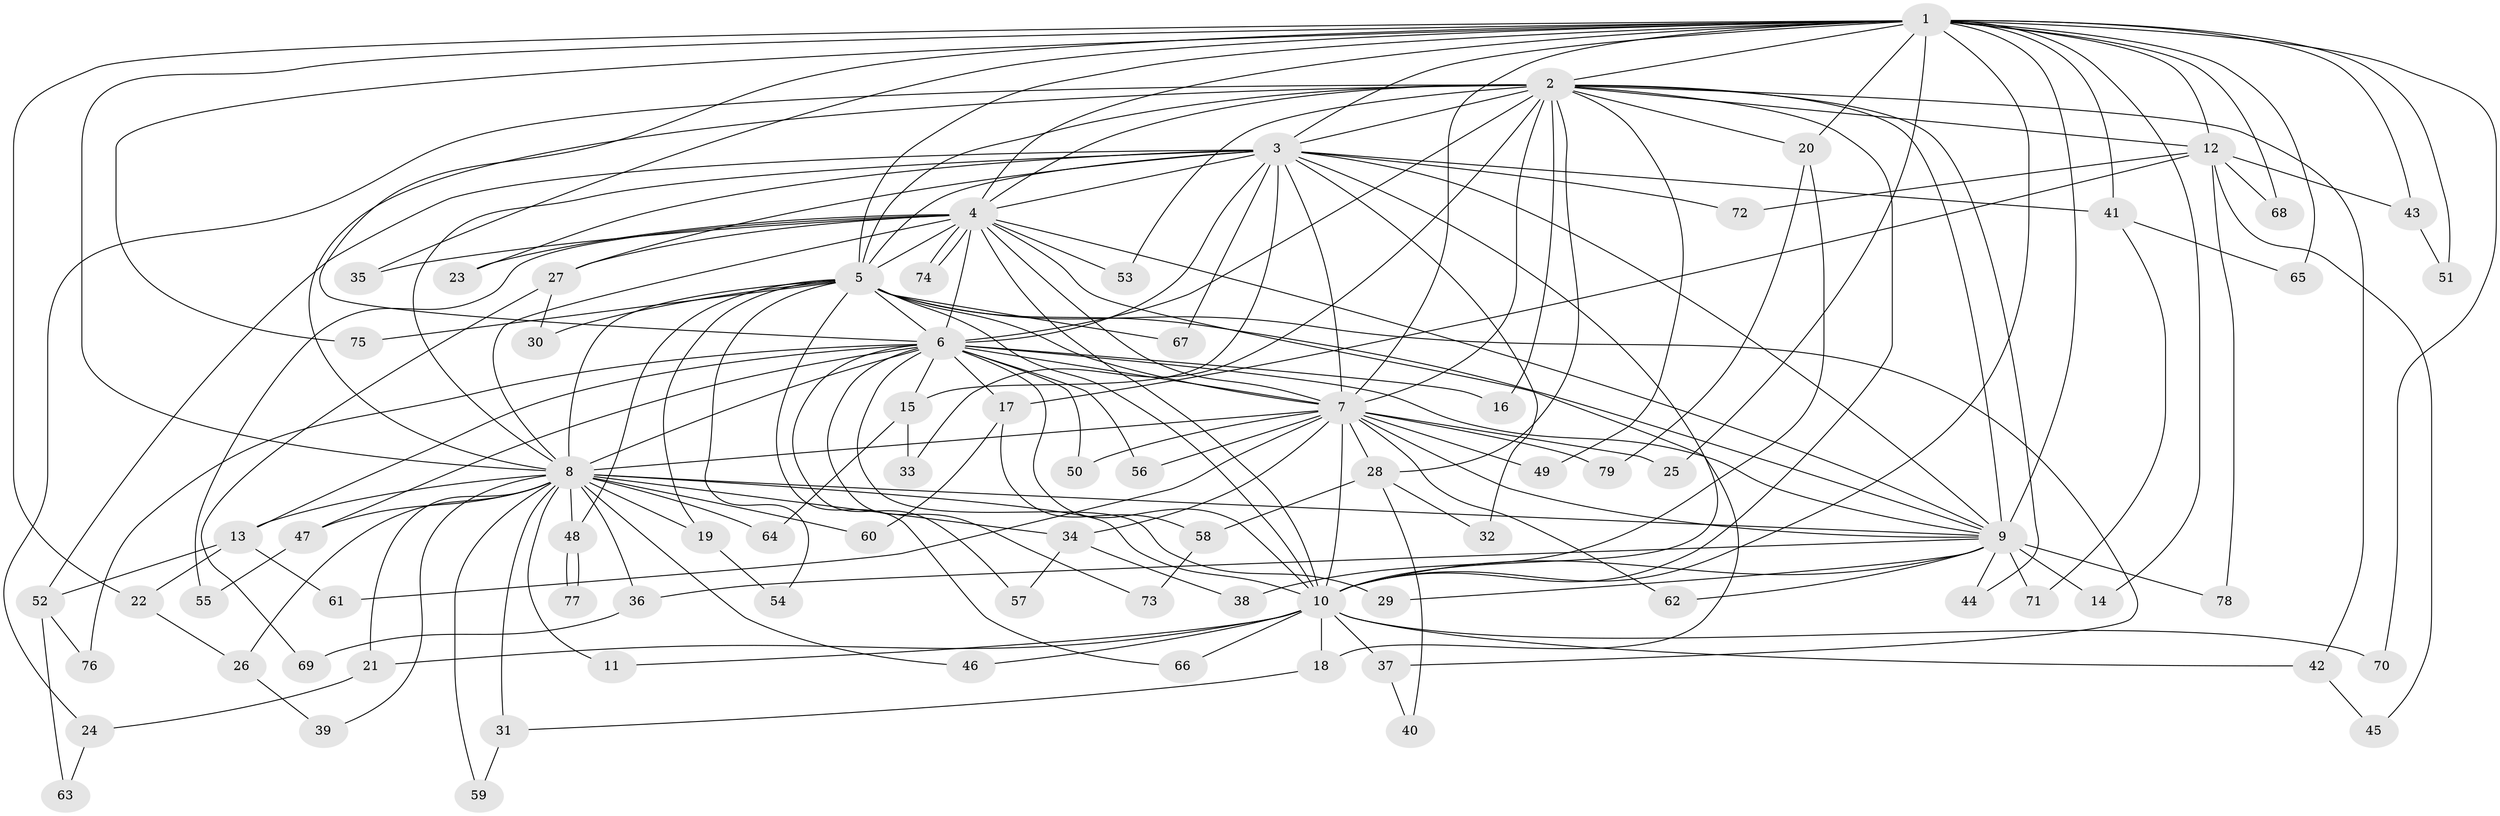 // coarse degree distribution, {13: 0.02127659574468085, 19: 0.02127659574468085, 22: 0.02127659574468085, 1: 0.2765957446808511, 2: 0.425531914893617, 3: 0.1702127659574468, 14: 0.02127659574468085, 5: 0.02127659574468085, 8: 0.02127659574468085}
// Generated by graph-tools (version 1.1) at 2025/47/03/04/25 21:47:05]
// undirected, 79 vertices, 183 edges
graph export_dot {
graph [start="1"]
  node [color=gray90,style=filled];
  1;
  2;
  3;
  4;
  5;
  6;
  7;
  8;
  9;
  10;
  11;
  12;
  13;
  14;
  15;
  16;
  17;
  18;
  19;
  20;
  21;
  22;
  23;
  24;
  25;
  26;
  27;
  28;
  29;
  30;
  31;
  32;
  33;
  34;
  35;
  36;
  37;
  38;
  39;
  40;
  41;
  42;
  43;
  44;
  45;
  46;
  47;
  48;
  49;
  50;
  51;
  52;
  53;
  54;
  55;
  56;
  57;
  58;
  59;
  60;
  61;
  62;
  63;
  64;
  65;
  66;
  67;
  68;
  69;
  70;
  71;
  72;
  73;
  74;
  75;
  76;
  77;
  78;
  79;
  1 -- 2;
  1 -- 3;
  1 -- 4;
  1 -- 5;
  1 -- 6;
  1 -- 7;
  1 -- 8;
  1 -- 9;
  1 -- 10;
  1 -- 12;
  1 -- 14;
  1 -- 20;
  1 -- 22;
  1 -- 25;
  1 -- 35;
  1 -- 41;
  1 -- 43;
  1 -- 51;
  1 -- 65;
  1 -- 68;
  1 -- 70;
  1 -- 75;
  2 -- 3;
  2 -- 4;
  2 -- 5;
  2 -- 6;
  2 -- 7;
  2 -- 8;
  2 -- 9;
  2 -- 10;
  2 -- 12;
  2 -- 16;
  2 -- 20;
  2 -- 24;
  2 -- 28;
  2 -- 33;
  2 -- 42;
  2 -- 44;
  2 -- 49;
  2 -- 53;
  3 -- 4;
  3 -- 5;
  3 -- 6;
  3 -- 7;
  3 -- 8;
  3 -- 9;
  3 -- 10;
  3 -- 15;
  3 -- 23;
  3 -- 27;
  3 -- 32;
  3 -- 41;
  3 -- 52;
  3 -- 67;
  3 -- 72;
  4 -- 5;
  4 -- 6;
  4 -- 7;
  4 -- 8;
  4 -- 9;
  4 -- 10;
  4 -- 18;
  4 -- 23;
  4 -- 27;
  4 -- 35;
  4 -- 53;
  4 -- 55;
  4 -- 74;
  4 -- 74;
  5 -- 6;
  5 -- 7;
  5 -- 8;
  5 -- 9;
  5 -- 10;
  5 -- 19;
  5 -- 30;
  5 -- 37;
  5 -- 48;
  5 -- 54;
  5 -- 66;
  5 -- 67;
  5 -- 75;
  6 -- 7;
  6 -- 8;
  6 -- 9;
  6 -- 10;
  6 -- 13;
  6 -- 15;
  6 -- 16;
  6 -- 17;
  6 -- 29;
  6 -- 47;
  6 -- 50;
  6 -- 56;
  6 -- 57;
  6 -- 73;
  6 -- 76;
  7 -- 8;
  7 -- 9;
  7 -- 10;
  7 -- 25;
  7 -- 28;
  7 -- 34;
  7 -- 49;
  7 -- 50;
  7 -- 56;
  7 -- 61;
  7 -- 62;
  7 -- 79;
  8 -- 9;
  8 -- 10;
  8 -- 11;
  8 -- 13;
  8 -- 19;
  8 -- 21;
  8 -- 26;
  8 -- 31;
  8 -- 34;
  8 -- 36;
  8 -- 39;
  8 -- 46;
  8 -- 47;
  8 -- 48;
  8 -- 59;
  8 -- 60;
  8 -- 64;
  9 -- 10;
  9 -- 14;
  9 -- 29;
  9 -- 36;
  9 -- 44;
  9 -- 62;
  9 -- 71;
  9 -- 78;
  10 -- 11;
  10 -- 18;
  10 -- 21;
  10 -- 37;
  10 -- 42;
  10 -- 46;
  10 -- 66;
  10 -- 70;
  12 -- 17;
  12 -- 43;
  12 -- 45;
  12 -- 68;
  12 -- 72;
  12 -- 78;
  13 -- 22;
  13 -- 52;
  13 -- 61;
  15 -- 33;
  15 -- 64;
  17 -- 58;
  17 -- 60;
  18 -- 31;
  19 -- 54;
  20 -- 38;
  20 -- 79;
  21 -- 24;
  22 -- 26;
  24 -- 63;
  26 -- 39;
  27 -- 30;
  27 -- 69;
  28 -- 32;
  28 -- 40;
  28 -- 58;
  31 -- 59;
  34 -- 38;
  34 -- 57;
  36 -- 69;
  37 -- 40;
  41 -- 65;
  41 -- 71;
  42 -- 45;
  43 -- 51;
  47 -- 55;
  48 -- 77;
  48 -- 77;
  52 -- 63;
  52 -- 76;
  58 -- 73;
}
